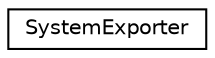 digraph "Graphical Class Hierarchy"
{
 // LATEX_PDF_SIZE
  edge [fontname="Helvetica",fontsize="10",labelfontname="Helvetica",labelfontsize="10"];
  node [fontname="Helvetica",fontsize="10",shape=record];
  rankdir="LR";
  Node0 [label="SystemExporter",height=0.2,width=0.4,color="black", fillcolor="white", style="filled",URL="$class_system_exporter.html",tooltip=" "];
}
